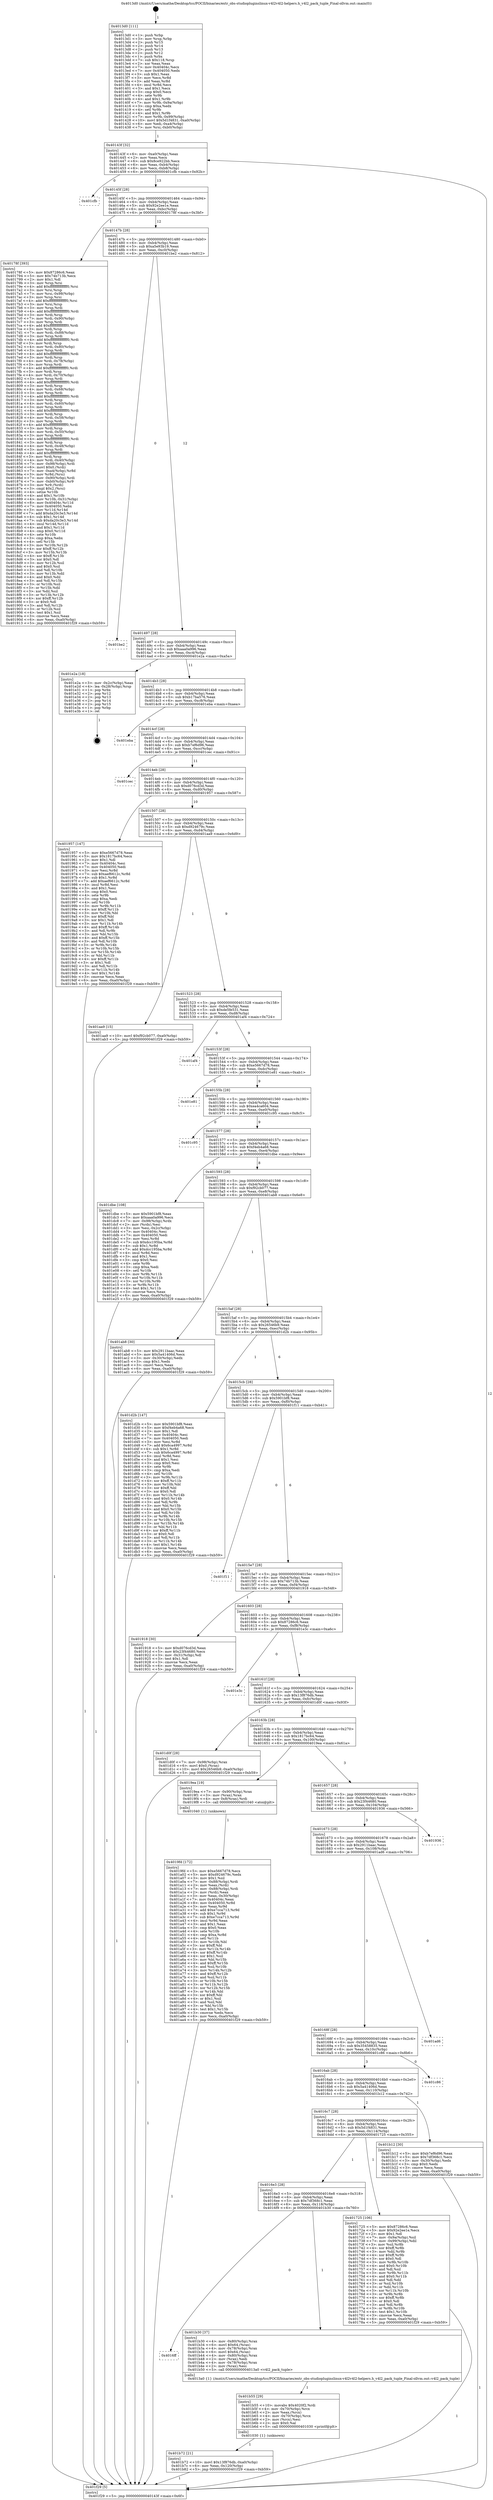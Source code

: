 digraph "0x4013d0" {
  label = "0x4013d0 (/mnt/c/Users/mathe/Desktop/tcc/POCII/binaries/extr_obs-studiopluginslinux-v4l2v4l2-helpers.h_v4l2_pack_tuple_Final-ollvm.out::main(0))"
  labelloc = "t"
  node[shape=record]

  Entry [label="",width=0.3,height=0.3,shape=circle,fillcolor=black,style=filled]
  "0x40143f" [label="{
     0x40143f [32]\l
     | [instrs]\l
     &nbsp;&nbsp;0x40143f \<+6\>: mov -0xa0(%rbp),%eax\l
     &nbsp;&nbsp;0x401445 \<+2\>: mov %eax,%ecx\l
     &nbsp;&nbsp;0x401447 \<+6\>: sub $0x8ce922bb,%ecx\l
     &nbsp;&nbsp;0x40144d \<+6\>: mov %eax,-0xb4(%rbp)\l
     &nbsp;&nbsp;0x401453 \<+6\>: mov %ecx,-0xb8(%rbp)\l
     &nbsp;&nbsp;0x401459 \<+6\>: je 0000000000401cfb \<main+0x92b\>\l
  }"]
  "0x401cfb" [label="{
     0x401cfb\l
  }", style=dashed]
  "0x40145f" [label="{
     0x40145f [28]\l
     | [instrs]\l
     &nbsp;&nbsp;0x40145f \<+5\>: jmp 0000000000401464 \<main+0x94\>\l
     &nbsp;&nbsp;0x401464 \<+6\>: mov -0xb4(%rbp),%eax\l
     &nbsp;&nbsp;0x40146a \<+5\>: sub $0x92e2ee1e,%eax\l
     &nbsp;&nbsp;0x40146f \<+6\>: mov %eax,-0xbc(%rbp)\l
     &nbsp;&nbsp;0x401475 \<+6\>: je 000000000040178f \<main+0x3bf\>\l
  }"]
  Exit [label="",width=0.3,height=0.3,shape=circle,fillcolor=black,style=filled,peripheries=2]
  "0x40178f" [label="{
     0x40178f [393]\l
     | [instrs]\l
     &nbsp;&nbsp;0x40178f \<+5\>: mov $0x87286c6,%eax\l
     &nbsp;&nbsp;0x401794 \<+5\>: mov $0x74b713b,%ecx\l
     &nbsp;&nbsp;0x401799 \<+2\>: mov $0x1,%dl\l
     &nbsp;&nbsp;0x40179b \<+3\>: mov %rsp,%rsi\l
     &nbsp;&nbsp;0x40179e \<+4\>: add $0xfffffffffffffff0,%rsi\l
     &nbsp;&nbsp;0x4017a2 \<+3\>: mov %rsi,%rsp\l
     &nbsp;&nbsp;0x4017a5 \<+7\>: mov %rsi,-0x98(%rbp)\l
     &nbsp;&nbsp;0x4017ac \<+3\>: mov %rsp,%rsi\l
     &nbsp;&nbsp;0x4017af \<+4\>: add $0xfffffffffffffff0,%rsi\l
     &nbsp;&nbsp;0x4017b3 \<+3\>: mov %rsi,%rsp\l
     &nbsp;&nbsp;0x4017b6 \<+3\>: mov %rsp,%rdi\l
     &nbsp;&nbsp;0x4017b9 \<+4\>: add $0xfffffffffffffff0,%rdi\l
     &nbsp;&nbsp;0x4017bd \<+3\>: mov %rdi,%rsp\l
     &nbsp;&nbsp;0x4017c0 \<+7\>: mov %rdi,-0x90(%rbp)\l
     &nbsp;&nbsp;0x4017c7 \<+3\>: mov %rsp,%rdi\l
     &nbsp;&nbsp;0x4017ca \<+4\>: add $0xfffffffffffffff0,%rdi\l
     &nbsp;&nbsp;0x4017ce \<+3\>: mov %rdi,%rsp\l
     &nbsp;&nbsp;0x4017d1 \<+7\>: mov %rdi,-0x88(%rbp)\l
     &nbsp;&nbsp;0x4017d8 \<+3\>: mov %rsp,%rdi\l
     &nbsp;&nbsp;0x4017db \<+4\>: add $0xfffffffffffffff0,%rdi\l
     &nbsp;&nbsp;0x4017df \<+3\>: mov %rdi,%rsp\l
     &nbsp;&nbsp;0x4017e2 \<+4\>: mov %rdi,-0x80(%rbp)\l
     &nbsp;&nbsp;0x4017e6 \<+3\>: mov %rsp,%rdi\l
     &nbsp;&nbsp;0x4017e9 \<+4\>: add $0xfffffffffffffff0,%rdi\l
     &nbsp;&nbsp;0x4017ed \<+3\>: mov %rdi,%rsp\l
     &nbsp;&nbsp;0x4017f0 \<+4\>: mov %rdi,-0x78(%rbp)\l
     &nbsp;&nbsp;0x4017f4 \<+3\>: mov %rsp,%rdi\l
     &nbsp;&nbsp;0x4017f7 \<+4\>: add $0xfffffffffffffff0,%rdi\l
     &nbsp;&nbsp;0x4017fb \<+3\>: mov %rdi,%rsp\l
     &nbsp;&nbsp;0x4017fe \<+4\>: mov %rdi,-0x70(%rbp)\l
     &nbsp;&nbsp;0x401802 \<+3\>: mov %rsp,%rdi\l
     &nbsp;&nbsp;0x401805 \<+4\>: add $0xfffffffffffffff0,%rdi\l
     &nbsp;&nbsp;0x401809 \<+3\>: mov %rdi,%rsp\l
     &nbsp;&nbsp;0x40180c \<+4\>: mov %rdi,-0x68(%rbp)\l
     &nbsp;&nbsp;0x401810 \<+3\>: mov %rsp,%rdi\l
     &nbsp;&nbsp;0x401813 \<+4\>: add $0xfffffffffffffff0,%rdi\l
     &nbsp;&nbsp;0x401817 \<+3\>: mov %rdi,%rsp\l
     &nbsp;&nbsp;0x40181a \<+4\>: mov %rdi,-0x60(%rbp)\l
     &nbsp;&nbsp;0x40181e \<+3\>: mov %rsp,%rdi\l
     &nbsp;&nbsp;0x401821 \<+4\>: add $0xfffffffffffffff0,%rdi\l
     &nbsp;&nbsp;0x401825 \<+3\>: mov %rdi,%rsp\l
     &nbsp;&nbsp;0x401828 \<+4\>: mov %rdi,-0x58(%rbp)\l
     &nbsp;&nbsp;0x40182c \<+3\>: mov %rsp,%rdi\l
     &nbsp;&nbsp;0x40182f \<+4\>: add $0xfffffffffffffff0,%rdi\l
     &nbsp;&nbsp;0x401833 \<+3\>: mov %rdi,%rsp\l
     &nbsp;&nbsp;0x401836 \<+4\>: mov %rdi,-0x50(%rbp)\l
     &nbsp;&nbsp;0x40183a \<+3\>: mov %rsp,%rdi\l
     &nbsp;&nbsp;0x40183d \<+4\>: add $0xfffffffffffffff0,%rdi\l
     &nbsp;&nbsp;0x401841 \<+3\>: mov %rdi,%rsp\l
     &nbsp;&nbsp;0x401844 \<+4\>: mov %rdi,-0x48(%rbp)\l
     &nbsp;&nbsp;0x401848 \<+3\>: mov %rsp,%rdi\l
     &nbsp;&nbsp;0x40184b \<+4\>: add $0xfffffffffffffff0,%rdi\l
     &nbsp;&nbsp;0x40184f \<+3\>: mov %rdi,%rsp\l
     &nbsp;&nbsp;0x401852 \<+4\>: mov %rdi,-0x40(%rbp)\l
     &nbsp;&nbsp;0x401856 \<+7\>: mov -0x98(%rbp),%rdi\l
     &nbsp;&nbsp;0x40185d \<+6\>: movl $0x0,(%rdi)\l
     &nbsp;&nbsp;0x401863 \<+7\>: mov -0xa4(%rbp),%r8d\l
     &nbsp;&nbsp;0x40186a \<+3\>: mov %r8d,(%rsi)\l
     &nbsp;&nbsp;0x40186d \<+7\>: mov -0x90(%rbp),%rdi\l
     &nbsp;&nbsp;0x401874 \<+7\>: mov -0xb0(%rbp),%r9\l
     &nbsp;&nbsp;0x40187b \<+3\>: mov %r9,(%rdi)\l
     &nbsp;&nbsp;0x40187e \<+3\>: cmpl $0x2,(%rsi)\l
     &nbsp;&nbsp;0x401881 \<+4\>: setne %r10b\l
     &nbsp;&nbsp;0x401885 \<+4\>: and $0x1,%r10b\l
     &nbsp;&nbsp;0x401889 \<+4\>: mov %r10b,-0x31(%rbp)\l
     &nbsp;&nbsp;0x40188d \<+8\>: mov 0x40404c,%r11d\l
     &nbsp;&nbsp;0x401895 \<+7\>: mov 0x404050,%ebx\l
     &nbsp;&nbsp;0x40189c \<+3\>: mov %r11d,%r14d\l
     &nbsp;&nbsp;0x40189f \<+7\>: add $0xda20c3e3,%r14d\l
     &nbsp;&nbsp;0x4018a6 \<+4\>: sub $0x1,%r14d\l
     &nbsp;&nbsp;0x4018aa \<+7\>: sub $0xda20c3e3,%r14d\l
     &nbsp;&nbsp;0x4018b1 \<+4\>: imul %r14d,%r11d\l
     &nbsp;&nbsp;0x4018b5 \<+4\>: and $0x1,%r11d\l
     &nbsp;&nbsp;0x4018b9 \<+4\>: cmp $0x0,%r11d\l
     &nbsp;&nbsp;0x4018bd \<+4\>: sete %r10b\l
     &nbsp;&nbsp;0x4018c1 \<+3\>: cmp $0xa,%ebx\l
     &nbsp;&nbsp;0x4018c4 \<+4\>: setl %r15b\l
     &nbsp;&nbsp;0x4018c8 \<+3\>: mov %r10b,%r12b\l
     &nbsp;&nbsp;0x4018cb \<+4\>: xor $0xff,%r12b\l
     &nbsp;&nbsp;0x4018cf \<+3\>: mov %r15b,%r13b\l
     &nbsp;&nbsp;0x4018d2 \<+4\>: xor $0xff,%r13b\l
     &nbsp;&nbsp;0x4018d6 \<+3\>: xor $0x0,%dl\l
     &nbsp;&nbsp;0x4018d9 \<+3\>: mov %r12b,%sil\l
     &nbsp;&nbsp;0x4018dc \<+4\>: and $0x0,%sil\l
     &nbsp;&nbsp;0x4018e0 \<+3\>: and %dl,%r10b\l
     &nbsp;&nbsp;0x4018e3 \<+3\>: mov %r13b,%dil\l
     &nbsp;&nbsp;0x4018e6 \<+4\>: and $0x0,%dil\l
     &nbsp;&nbsp;0x4018ea \<+3\>: and %dl,%r15b\l
     &nbsp;&nbsp;0x4018ed \<+3\>: or %r10b,%sil\l
     &nbsp;&nbsp;0x4018f0 \<+3\>: or %r15b,%dil\l
     &nbsp;&nbsp;0x4018f3 \<+3\>: xor %dil,%sil\l
     &nbsp;&nbsp;0x4018f6 \<+3\>: or %r13b,%r12b\l
     &nbsp;&nbsp;0x4018f9 \<+4\>: xor $0xff,%r12b\l
     &nbsp;&nbsp;0x4018fd \<+3\>: or $0x0,%dl\l
     &nbsp;&nbsp;0x401900 \<+3\>: and %dl,%r12b\l
     &nbsp;&nbsp;0x401903 \<+3\>: or %r12b,%sil\l
     &nbsp;&nbsp;0x401906 \<+4\>: test $0x1,%sil\l
     &nbsp;&nbsp;0x40190a \<+3\>: cmovne %ecx,%eax\l
     &nbsp;&nbsp;0x40190d \<+6\>: mov %eax,-0xa0(%rbp)\l
     &nbsp;&nbsp;0x401913 \<+5\>: jmp 0000000000401f29 \<main+0xb59\>\l
  }"]
  "0x40147b" [label="{
     0x40147b [28]\l
     | [instrs]\l
     &nbsp;&nbsp;0x40147b \<+5\>: jmp 0000000000401480 \<main+0xb0\>\l
     &nbsp;&nbsp;0x401480 \<+6\>: mov -0xb4(%rbp),%eax\l
     &nbsp;&nbsp;0x401486 \<+5\>: sub $0xa5e93b19,%eax\l
     &nbsp;&nbsp;0x40148b \<+6\>: mov %eax,-0xc0(%rbp)\l
     &nbsp;&nbsp;0x401491 \<+6\>: je 0000000000401be2 \<main+0x812\>\l
  }"]
  "0x401b72" [label="{
     0x401b72 [21]\l
     | [instrs]\l
     &nbsp;&nbsp;0x401b72 \<+10\>: movl $0x13f876db,-0xa0(%rbp)\l
     &nbsp;&nbsp;0x401b7c \<+6\>: mov %eax,-0x120(%rbp)\l
     &nbsp;&nbsp;0x401b82 \<+5\>: jmp 0000000000401f29 \<main+0xb59\>\l
  }"]
  "0x401be2" [label="{
     0x401be2\l
  }", style=dashed]
  "0x401497" [label="{
     0x401497 [28]\l
     | [instrs]\l
     &nbsp;&nbsp;0x401497 \<+5\>: jmp 000000000040149c \<main+0xcc\>\l
     &nbsp;&nbsp;0x40149c \<+6\>: mov -0xb4(%rbp),%eax\l
     &nbsp;&nbsp;0x4014a2 \<+5\>: sub $0xaaa0a996,%eax\l
     &nbsp;&nbsp;0x4014a7 \<+6\>: mov %eax,-0xc4(%rbp)\l
     &nbsp;&nbsp;0x4014ad \<+6\>: je 0000000000401e2a \<main+0xa5a\>\l
  }"]
  "0x401b55" [label="{
     0x401b55 [29]\l
     | [instrs]\l
     &nbsp;&nbsp;0x401b55 \<+10\>: movabs $0x4020f2,%rdi\l
     &nbsp;&nbsp;0x401b5f \<+4\>: mov -0x70(%rbp),%rcx\l
     &nbsp;&nbsp;0x401b63 \<+2\>: mov %eax,(%rcx)\l
     &nbsp;&nbsp;0x401b65 \<+4\>: mov -0x70(%rbp),%rcx\l
     &nbsp;&nbsp;0x401b69 \<+2\>: mov (%rcx),%esi\l
     &nbsp;&nbsp;0x401b6b \<+2\>: mov $0x0,%al\l
     &nbsp;&nbsp;0x401b6d \<+5\>: call 0000000000401030 \<printf@plt\>\l
     | [calls]\l
     &nbsp;&nbsp;0x401030 \{1\} (unknown)\l
  }"]
  "0x401e2a" [label="{
     0x401e2a [18]\l
     | [instrs]\l
     &nbsp;&nbsp;0x401e2a \<+3\>: mov -0x2c(%rbp),%eax\l
     &nbsp;&nbsp;0x401e2d \<+4\>: lea -0x28(%rbp),%rsp\l
     &nbsp;&nbsp;0x401e31 \<+1\>: pop %rbx\l
     &nbsp;&nbsp;0x401e32 \<+2\>: pop %r12\l
     &nbsp;&nbsp;0x401e34 \<+2\>: pop %r13\l
     &nbsp;&nbsp;0x401e36 \<+2\>: pop %r14\l
     &nbsp;&nbsp;0x401e38 \<+2\>: pop %r15\l
     &nbsp;&nbsp;0x401e3a \<+1\>: pop %rbp\l
     &nbsp;&nbsp;0x401e3b \<+1\>: ret\l
  }"]
  "0x4014b3" [label="{
     0x4014b3 [28]\l
     | [instrs]\l
     &nbsp;&nbsp;0x4014b3 \<+5\>: jmp 00000000004014b8 \<main+0xe8\>\l
     &nbsp;&nbsp;0x4014b8 \<+6\>: mov -0xb4(%rbp),%eax\l
     &nbsp;&nbsp;0x4014be \<+5\>: sub $0xb17ba576,%eax\l
     &nbsp;&nbsp;0x4014c3 \<+6\>: mov %eax,-0xc8(%rbp)\l
     &nbsp;&nbsp;0x4014c9 \<+6\>: je 0000000000401eba \<main+0xaea\>\l
  }"]
  "0x4016ff" [label="{
     0x4016ff\l
  }", style=dashed]
  "0x401eba" [label="{
     0x401eba\l
  }", style=dashed]
  "0x4014cf" [label="{
     0x4014cf [28]\l
     | [instrs]\l
     &nbsp;&nbsp;0x4014cf \<+5\>: jmp 00000000004014d4 \<main+0x104\>\l
     &nbsp;&nbsp;0x4014d4 \<+6\>: mov -0xb4(%rbp),%eax\l
     &nbsp;&nbsp;0x4014da \<+5\>: sub $0xb7ef6d96,%eax\l
     &nbsp;&nbsp;0x4014df \<+6\>: mov %eax,-0xcc(%rbp)\l
     &nbsp;&nbsp;0x4014e5 \<+6\>: je 0000000000401cec \<main+0x91c\>\l
  }"]
  "0x401b30" [label="{
     0x401b30 [37]\l
     | [instrs]\l
     &nbsp;&nbsp;0x401b30 \<+4\>: mov -0x80(%rbp),%rax\l
     &nbsp;&nbsp;0x401b34 \<+6\>: movl $0x64,(%rax)\l
     &nbsp;&nbsp;0x401b3a \<+4\>: mov -0x78(%rbp),%rax\l
     &nbsp;&nbsp;0x401b3e \<+6\>: movl $0x64,(%rax)\l
     &nbsp;&nbsp;0x401b44 \<+4\>: mov -0x80(%rbp),%rax\l
     &nbsp;&nbsp;0x401b48 \<+2\>: mov (%rax),%edi\l
     &nbsp;&nbsp;0x401b4a \<+4\>: mov -0x78(%rbp),%rax\l
     &nbsp;&nbsp;0x401b4e \<+2\>: mov (%rax),%esi\l
     &nbsp;&nbsp;0x401b50 \<+5\>: call 00000000004013a0 \<v4l2_pack_tuple\>\l
     | [calls]\l
     &nbsp;&nbsp;0x4013a0 \{1\} (/mnt/c/Users/mathe/Desktop/tcc/POCII/binaries/extr_obs-studiopluginslinux-v4l2v4l2-helpers.h_v4l2_pack_tuple_Final-ollvm.out::v4l2_pack_tuple)\l
  }"]
  "0x401cec" [label="{
     0x401cec\l
  }", style=dashed]
  "0x4014eb" [label="{
     0x4014eb [28]\l
     | [instrs]\l
     &nbsp;&nbsp;0x4014eb \<+5\>: jmp 00000000004014f0 \<main+0x120\>\l
     &nbsp;&nbsp;0x4014f0 \<+6\>: mov -0xb4(%rbp),%eax\l
     &nbsp;&nbsp;0x4014f6 \<+5\>: sub $0xd076cd3d,%eax\l
     &nbsp;&nbsp;0x4014fb \<+6\>: mov %eax,-0xd0(%rbp)\l
     &nbsp;&nbsp;0x401501 \<+6\>: je 0000000000401957 \<main+0x587\>\l
  }"]
  "0x4019fd" [label="{
     0x4019fd [172]\l
     | [instrs]\l
     &nbsp;&nbsp;0x4019fd \<+5\>: mov $0xe5667d78,%ecx\l
     &nbsp;&nbsp;0x401a02 \<+5\>: mov $0xd924679c,%edx\l
     &nbsp;&nbsp;0x401a07 \<+3\>: mov $0x1,%sil\l
     &nbsp;&nbsp;0x401a0a \<+7\>: mov -0x88(%rbp),%rdi\l
     &nbsp;&nbsp;0x401a11 \<+2\>: mov %eax,(%rdi)\l
     &nbsp;&nbsp;0x401a13 \<+7\>: mov -0x88(%rbp),%rdi\l
     &nbsp;&nbsp;0x401a1a \<+2\>: mov (%rdi),%eax\l
     &nbsp;&nbsp;0x401a1c \<+3\>: mov %eax,-0x30(%rbp)\l
     &nbsp;&nbsp;0x401a1f \<+7\>: mov 0x40404c,%eax\l
     &nbsp;&nbsp;0x401a26 \<+8\>: mov 0x404050,%r8d\l
     &nbsp;&nbsp;0x401a2e \<+3\>: mov %eax,%r9d\l
     &nbsp;&nbsp;0x401a31 \<+7\>: add $0xe7cca713,%r9d\l
     &nbsp;&nbsp;0x401a38 \<+4\>: sub $0x1,%r9d\l
     &nbsp;&nbsp;0x401a3c \<+7\>: sub $0xe7cca713,%r9d\l
     &nbsp;&nbsp;0x401a43 \<+4\>: imul %r9d,%eax\l
     &nbsp;&nbsp;0x401a47 \<+3\>: and $0x1,%eax\l
     &nbsp;&nbsp;0x401a4a \<+3\>: cmp $0x0,%eax\l
     &nbsp;&nbsp;0x401a4d \<+4\>: sete %r10b\l
     &nbsp;&nbsp;0x401a51 \<+4\>: cmp $0xa,%r8d\l
     &nbsp;&nbsp;0x401a55 \<+4\>: setl %r11b\l
     &nbsp;&nbsp;0x401a59 \<+3\>: mov %r10b,%bl\l
     &nbsp;&nbsp;0x401a5c \<+3\>: xor $0xff,%bl\l
     &nbsp;&nbsp;0x401a5f \<+3\>: mov %r11b,%r14b\l
     &nbsp;&nbsp;0x401a62 \<+4\>: xor $0xff,%r14b\l
     &nbsp;&nbsp;0x401a66 \<+4\>: xor $0x1,%sil\l
     &nbsp;&nbsp;0x401a6a \<+3\>: mov %bl,%r15b\l
     &nbsp;&nbsp;0x401a6d \<+4\>: and $0xff,%r15b\l
     &nbsp;&nbsp;0x401a71 \<+3\>: and %sil,%r10b\l
     &nbsp;&nbsp;0x401a74 \<+3\>: mov %r14b,%r12b\l
     &nbsp;&nbsp;0x401a77 \<+4\>: and $0xff,%r12b\l
     &nbsp;&nbsp;0x401a7b \<+3\>: and %sil,%r11b\l
     &nbsp;&nbsp;0x401a7e \<+3\>: or %r10b,%r15b\l
     &nbsp;&nbsp;0x401a81 \<+3\>: or %r11b,%r12b\l
     &nbsp;&nbsp;0x401a84 \<+3\>: xor %r12b,%r15b\l
     &nbsp;&nbsp;0x401a87 \<+3\>: or %r14b,%bl\l
     &nbsp;&nbsp;0x401a8a \<+3\>: xor $0xff,%bl\l
     &nbsp;&nbsp;0x401a8d \<+4\>: or $0x1,%sil\l
     &nbsp;&nbsp;0x401a91 \<+3\>: and %sil,%bl\l
     &nbsp;&nbsp;0x401a94 \<+3\>: or %bl,%r15b\l
     &nbsp;&nbsp;0x401a97 \<+4\>: test $0x1,%r15b\l
     &nbsp;&nbsp;0x401a9b \<+3\>: cmovne %edx,%ecx\l
     &nbsp;&nbsp;0x401a9e \<+6\>: mov %ecx,-0xa0(%rbp)\l
     &nbsp;&nbsp;0x401aa4 \<+5\>: jmp 0000000000401f29 \<main+0xb59\>\l
  }"]
  "0x401957" [label="{
     0x401957 [147]\l
     | [instrs]\l
     &nbsp;&nbsp;0x401957 \<+5\>: mov $0xe5667d78,%eax\l
     &nbsp;&nbsp;0x40195c \<+5\>: mov $0x1817bc64,%ecx\l
     &nbsp;&nbsp;0x401961 \<+2\>: mov $0x1,%dl\l
     &nbsp;&nbsp;0x401963 \<+7\>: mov 0x40404c,%esi\l
     &nbsp;&nbsp;0x40196a \<+7\>: mov 0x404050,%edi\l
     &nbsp;&nbsp;0x401971 \<+3\>: mov %esi,%r8d\l
     &nbsp;&nbsp;0x401974 \<+7\>: sub $0xaef6612c,%r8d\l
     &nbsp;&nbsp;0x40197b \<+4\>: sub $0x1,%r8d\l
     &nbsp;&nbsp;0x40197f \<+7\>: add $0xaef6612c,%r8d\l
     &nbsp;&nbsp;0x401986 \<+4\>: imul %r8d,%esi\l
     &nbsp;&nbsp;0x40198a \<+3\>: and $0x1,%esi\l
     &nbsp;&nbsp;0x40198d \<+3\>: cmp $0x0,%esi\l
     &nbsp;&nbsp;0x401990 \<+4\>: sete %r9b\l
     &nbsp;&nbsp;0x401994 \<+3\>: cmp $0xa,%edi\l
     &nbsp;&nbsp;0x401997 \<+4\>: setl %r10b\l
     &nbsp;&nbsp;0x40199b \<+3\>: mov %r9b,%r11b\l
     &nbsp;&nbsp;0x40199e \<+4\>: xor $0xff,%r11b\l
     &nbsp;&nbsp;0x4019a2 \<+3\>: mov %r10b,%bl\l
     &nbsp;&nbsp;0x4019a5 \<+3\>: xor $0xff,%bl\l
     &nbsp;&nbsp;0x4019a8 \<+3\>: xor $0x1,%dl\l
     &nbsp;&nbsp;0x4019ab \<+3\>: mov %r11b,%r14b\l
     &nbsp;&nbsp;0x4019ae \<+4\>: and $0xff,%r14b\l
     &nbsp;&nbsp;0x4019b2 \<+3\>: and %dl,%r9b\l
     &nbsp;&nbsp;0x4019b5 \<+3\>: mov %bl,%r15b\l
     &nbsp;&nbsp;0x4019b8 \<+4\>: and $0xff,%r15b\l
     &nbsp;&nbsp;0x4019bc \<+3\>: and %dl,%r10b\l
     &nbsp;&nbsp;0x4019bf \<+3\>: or %r9b,%r14b\l
     &nbsp;&nbsp;0x4019c2 \<+3\>: or %r10b,%r15b\l
     &nbsp;&nbsp;0x4019c5 \<+3\>: xor %r15b,%r14b\l
     &nbsp;&nbsp;0x4019c8 \<+3\>: or %bl,%r11b\l
     &nbsp;&nbsp;0x4019cb \<+4\>: xor $0xff,%r11b\l
     &nbsp;&nbsp;0x4019cf \<+3\>: or $0x1,%dl\l
     &nbsp;&nbsp;0x4019d2 \<+3\>: and %dl,%r11b\l
     &nbsp;&nbsp;0x4019d5 \<+3\>: or %r11b,%r14b\l
     &nbsp;&nbsp;0x4019d8 \<+4\>: test $0x1,%r14b\l
     &nbsp;&nbsp;0x4019dc \<+3\>: cmovne %ecx,%eax\l
     &nbsp;&nbsp;0x4019df \<+6\>: mov %eax,-0xa0(%rbp)\l
     &nbsp;&nbsp;0x4019e5 \<+5\>: jmp 0000000000401f29 \<main+0xb59\>\l
  }"]
  "0x401507" [label="{
     0x401507 [28]\l
     | [instrs]\l
     &nbsp;&nbsp;0x401507 \<+5\>: jmp 000000000040150c \<main+0x13c\>\l
     &nbsp;&nbsp;0x40150c \<+6\>: mov -0xb4(%rbp),%eax\l
     &nbsp;&nbsp;0x401512 \<+5\>: sub $0xd924679c,%eax\l
     &nbsp;&nbsp;0x401517 \<+6\>: mov %eax,-0xd4(%rbp)\l
     &nbsp;&nbsp;0x40151d \<+6\>: je 0000000000401aa9 \<main+0x6d9\>\l
  }"]
  "0x4013d0" [label="{
     0x4013d0 [111]\l
     | [instrs]\l
     &nbsp;&nbsp;0x4013d0 \<+1\>: push %rbp\l
     &nbsp;&nbsp;0x4013d1 \<+3\>: mov %rsp,%rbp\l
     &nbsp;&nbsp;0x4013d4 \<+2\>: push %r15\l
     &nbsp;&nbsp;0x4013d6 \<+2\>: push %r14\l
     &nbsp;&nbsp;0x4013d8 \<+2\>: push %r13\l
     &nbsp;&nbsp;0x4013da \<+2\>: push %r12\l
     &nbsp;&nbsp;0x4013dc \<+1\>: push %rbx\l
     &nbsp;&nbsp;0x4013dd \<+7\>: sub $0x118,%rsp\l
     &nbsp;&nbsp;0x4013e4 \<+2\>: xor %eax,%eax\l
     &nbsp;&nbsp;0x4013e6 \<+7\>: mov 0x40404c,%ecx\l
     &nbsp;&nbsp;0x4013ed \<+7\>: mov 0x404050,%edx\l
     &nbsp;&nbsp;0x4013f4 \<+3\>: sub $0x1,%eax\l
     &nbsp;&nbsp;0x4013f7 \<+3\>: mov %ecx,%r8d\l
     &nbsp;&nbsp;0x4013fa \<+3\>: add %eax,%r8d\l
     &nbsp;&nbsp;0x4013fd \<+4\>: imul %r8d,%ecx\l
     &nbsp;&nbsp;0x401401 \<+3\>: and $0x1,%ecx\l
     &nbsp;&nbsp;0x401404 \<+3\>: cmp $0x0,%ecx\l
     &nbsp;&nbsp;0x401407 \<+4\>: sete %r9b\l
     &nbsp;&nbsp;0x40140b \<+4\>: and $0x1,%r9b\l
     &nbsp;&nbsp;0x40140f \<+7\>: mov %r9b,-0x9a(%rbp)\l
     &nbsp;&nbsp;0x401416 \<+3\>: cmp $0xa,%edx\l
     &nbsp;&nbsp;0x401419 \<+4\>: setl %r9b\l
     &nbsp;&nbsp;0x40141d \<+4\>: and $0x1,%r9b\l
     &nbsp;&nbsp;0x401421 \<+7\>: mov %r9b,-0x99(%rbp)\l
     &nbsp;&nbsp;0x401428 \<+10\>: movl $0x5d1f4831,-0xa0(%rbp)\l
     &nbsp;&nbsp;0x401432 \<+6\>: mov %edi,-0xa4(%rbp)\l
     &nbsp;&nbsp;0x401438 \<+7\>: mov %rsi,-0xb0(%rbp)\l
  }"]
  "0x401aa9" [label="{
     0x401aa9 [15]\l
     | [instrs]\l
     &nbsp;&nbsp;0x401aa9 \<+10\>: movl $0xf92cb077,-0xa0(%rbp)\l
     &nbsp;&nbsp;0x401ab3 \<+5\>: jmp 0000000000401f29 \<main+0xb59\>\l
  }"]
  "0x401523" [label="{
     0x401523 [28]\l
     | [instrs]\l
     &nbsp;&nbsp;0x401523 \<+5\>: jmp 0000000000401528 \<main+0x158\>\l
     &nbsp;&nbsp;0x401528 \<+6\>: mov -0xb4(%rbp),%eax\l
     &nbsp;&nbsp;0x40152e \<+5\>: sub $0xde5fe531,%eax\l
     &nbsp;&nbsp;0x401533 \<+6\>: mov %eax,-0xd8(%rbp)\l
     &nbsp;&nbsp;0x401539 \<+6\>: je 0000000000401af4 \<main+0x724\>\l
  }"]
  "0x401f29" [label="{
     0x401f29 [5]\l
     | [instrs]\l
     &nbsp;&nbsp;0x401f29 \<+5\>: jmp 000000000040143f \<main+0x6f\>\l
  }"]
  "0x401af4" [label="{
     0x401af4\l
  }", style=dashed]
  "0x40153f" [label="{
     0x40153f [28]\l
     | [instrs]\l
     &nbsp;&nbsp;0x40153f \<+5\>: jmp 0000000000401544 \<main+0x174\>\l
     &nbsp;&nbsp;0x401544 \<+6\>: mov -0xb4(%rbp),%eax\l
     &nbsp;&nbsp;0x40154a \<+5\>: sub $0xe5667d78,%eax\l
     &nbsp;&nbsp;0x40154f \<+6\>: mov %eax,-0xdc(%rbp)\l
     &nbsp;&nbsp;0x401555 \<+6\>: je 0000000000401e81 \<main+0xab1\>\l
  }"]
  "0x4016e3" [label="{
     0x4016e3 [28]\l
     | [instrs]\l
     &nbsp;&nbsp;0x4016e3 \<+5\>: jmp 00000000004016e8 \<main+0x318\>\l
     &nbsp;&nbsp;0x4016e8 \<+6\>: mov -0xb4(%rbp),%eax\l
     &nbsp;&nbsp;0x4016ee \<+5\>: sub $0x7df368c1,%eax\l
     &nbsp;&nbsp;0x4016f3 \<+6\>: mov %eax,-0x118(%rbp)\l
     &nbsp;&nbsp;0x4016f9 \<+6\>: je 0000000000401b30 \<main+0x760\>\l
  }"]
  "0x401e81" [label="{
     0x401e81\l
  }", style=dashed]
  "0x40155b" [label="{
     0x40155b [28]\l
     | [instrs]\l
     &nbsp;&nbsp;0x40155b \<+5\>: jmp 0000000000401560 \<main+0x190\>\l
     &nbsp;&nbsp;0x401560 \<+6\>: mov -0xb4(%rbp),%eax\l
     &nbsp;&nbsp;0x401566 \<+5\>: sub $0xea4ca604,%eax\l
     &nbsp;&nbsp;0x40156b \<+6\>: mov %eax,-0xe0(%rbp)\l
     &nbsp;&nbsp;0x401571 \<+6\>: je 0000000000401c95 \<main+0x8c5\>\l
  }"]
  "0x401725" [label="{
     0x401725 [106]\l
     | [instrs]\l
     &nbsp;&nbsp;0x401725 \<+5\>: mov $0x87286c6,%eax\l
     &nbsp;&nbsp;0x40172a \<+5\>: mov $0x92e2ee1e,%ecx\l
     &nbsp;&nbsp;0x40172f \<+2\>: mov $0x1,%dl\l
     &nbsp;&nbsp;0x401731 \<+7\>: mov -0x9a(%rbp),%sil\l
     &nbsp;&nbsp;0x401738 \<+7\>: mov -0x99(%rbp),%dil\l
     &nbsp;&nbsp;0x40173f \<+3\>: mov %sil,%r8b\l
     &nbsp;&nbsp;0x401742 \<+4\>: xor $0xff,%r8b\l
     &nbsp;&nbsp;0x401746 \<+3\>: mov %dil,%r9b\l
     &nbsp;&nbsp;0x401749 \<+4\>: xor $0xff,%r9b\l
     &nbsp;&nbsp;0x40174d \<+3\>: xor $0x0,%dl\l
     &nbsp;&nbsp;0x401750 \<+3\>: mov %r8b,%r10b\l
     &nbsp;&nbsp;0x401753 \<+4\>: and $0x0,%r10b\l
     &nbsp;&nbsp;0x401757 \<+3\>: and %dl,%sil\l
     &nbsp;&nbsp;0x40175a \<+3\>: mov %r9b,%r11b\l
     &nbsp;&nbsp;0x40175d \<+4\>: and $0x0,%r11b\l
     &nbsp;&nbsp;0x401761 \<+3\>: and %dl,%dil\l
     &nbsp;&nbsp;0x401764 \<+3\>: or %sil,%r10b\l
     &nbsp;&nbsp;0x401767 \<+3\>: or %dil,%r11b\l
     &nbsp;&nbsp;0x40176a \<+3\>: xor %r11b,%r10b\l
     &nbsp;&nbsp;0x40176d \<+3\>: or %r9b,%r8b\l
     &nbsp;&nbsp;0x401770 \<+4\>: xor $0xff,%r8b\l
     &nbsp;&nbsp;0x401774 \<+3\>: or $0x0,%dl\l
     &nbsp;&nbsp;0x401777 \<+3\>: and %dl,%r8b\l
     &nbsp;&nbsp;0x40177a \<+3\>: or %r8b,%r10b\l
     &nbsp;&nbsp;0x40177d \<+4\>: test $0x1,%r10b\l
     &nbsp;&nbsp;0x401781 \<+3\>: cmovne %ecx,%eax\l
     &nbsp;&nbsp;0x401784 \<+6\>: mov %eax,-0xa0(%rbp)\l
     &nbsp;&nbsp;0x40178a \<+5\>: jmp 0000000000401f29 \<main+0xb59\>\l
  }"]
  "0x401c95" [label="{
     0x401c95\l
  }", style=dashed]
  "0x401577" [label="{
     0x401577 [28]\l
     | [instrs]\l
     &nbsp;&nbsp;0x401577 \<+5\>: jmp 000000000040157c \<main+0x1ac\>\l
     &nbsp;&nbsp;0x40157c \<+6\>: mov -0xb4(%rbp),%eax\l
     &nbsp;&nbsp;0x401582 \<+5\>: sub $0xf4eb4a68,%eax\l
     &nbsp;&nbsp;0x401587 \<+6\>: mov %eax,-0xe4(%rbp)\l
     &nbsp;&nbsp;0x40158d \<+6\>: je 0000000000401dbe \<main+0x9ee\>\l
  }"]
  "0x4016c7" [label="{
     0x4016c7 [28]\l
     | [instrs]\l
     &nbsp;&nbsp;0x4016c7 \<+5\>: jmp 00000000004016cc \<main+0x2fc\>\l
     &nbsp;&nbsp;0x4016cc \<+6\>: mov -0xb4(%rbp),%eax\l
     &nbsp;&nbsp;0x4016d2 \<+5\>: sub $0x5d1f4831,%eax\l
     &nbsp;&nbsp;0x4016d7 \<+6\>: mov %eax,-0x114(%rbp)\l
     &nbsp;&nbsp;0x4016dd \<+6\>: je 0000000000401725 \<main+0x355\>\l
  }"]
  "0x401dbe" [label="{
     0x401dbe [108]\l
     | [instrs]\l
     &nbsp;&nbsp;0x401dbe \<+5\>: mov $0x5901bf8,%eax\l
     &nbsp;&nbsp;0x401dc3 \<+5\>: mov $0xaaa0a996,%ecx\l
     &nbsp;&nbsp;0x401dc8 \<+7\>: mov -0x98(%rbp),%rdx\l
     &nbsp;&nbsp;0x401dcf \<+2\>: mov (%rdx),%esi\l
     &nbsp;&nbsp;0x401dd1 \<+3\>: mov %esi,-0x2c(%rbp)\l
     &nbsp;&nbsp;0x401dd4 \<+7\>: mov 0x40404c,%esi\l
     &nbsp;&nbsp;0x401ddb \<+7\>: mov 0x404050,%edi\l
     &nbsp;&nbsp;0x401de2 \<+3\>: mov %esi,%r8d\l
     &nbsp;&nbsp;0x401de5 \<+7\>: sub $0xdcc195ba,%r8d\l
     &nbsp;&nbsp;0x401dec \<+4\>: sub $0x1,%r8d\l
     &nbsp;&nbsp;0x401df0 \<+7\>: add $0xdcc195ba,%r8d\l
     &nbsp;&nbsp;0x401df7 \<+4\>: imul %r8d,%esi\l
     &nbsp;&nbsp;0x401dfb \<+3\>: and $0x1,%esi\l
     &nbsp;&nbsp;0x401dfe \<+3\>: cmp $0x0,%esi\l
     &nbsp;&nbsp;0x401e01 \<+4\>: sete %r9b\l
     &nbsp;&nbsp;0x401e05 \<+3\>: cmp $0xa,%edi\l
     &nbsp;&nbsp;0x401e08 \<+4\>: setl %r10b\l
     &nbsp;&nbsp;0x401e0c \<+3\>: mov %r9b,%r11b\l
     &nbsp;&nbsp;0x401e0f \<+3\>: and %r10b,%r11b\l
     &nbsp;&nbsp;0x401e12 \<+3\>: xor %r10b,%r9b\l
     &nbsp;&nbsp;0x401e15 \<+3\>: or %r9b,%r11b\l
     &nbsp;&nbsp;0x401e18 \<+4\>: test $0x1,%r11b\l
     &nbsp;&nbsp;0x401e1c \<+3\>: cmovne %ecx,%eax\l
     &nbsp;&nbsp;0x401e1f \<+6\>: mov %eax,-0xa0(%rbp)\l
     &nbsp;&nbsp;0x401e25 \<+5\>: jmp 0000000000401f29 \<main+0xb59\>\l
  }"]
  "0x401593" [label="{
     0x401593 [28]\l
     | [instrs]\l
     &nbsp;&nbsp;0x401593 \<+5\>: jmp 0000000000401598 \<main+0x1c8\>\l
     &nbsp;&nbsp;0x401598 \<+6\>: mov -0xb4(%rbp),%eax\l
     &nbsp;&nbsp;0x40159e \<+5\>: sub $0xf92cb077,%eax\l
     &nbsp;&nbsp;0x4015a3 \<+6\>: mov %eax,-0xe8(%rbp)\l
     &nbsp;&nbsp;0x4015a9 \<+6\>: je 0000000000401ab8 \<main+0x6e8\>\l
  }"]
  "0x401b12" [label="{
     0x401b12 [30]\l
     | [instrs]\l
     &nbsp;&nbsp;0x401b12 \<+5\>: mov $0xb7ef6d96,%eax\l
     &nbsp;&nbsp;0x401b17 \<+5\>: mov $0x7df368c1,%ecx\l
     &nbsp;&nbsp;0x401b1c \<+3\>: mov -0x30(%rbp),%edx\l
     &nbsp;&nbsp;0x401b1f \<+3\>: cmp $0x0,%edx\l
     &nbsp;&nbsp;0x401b22 \<+3\>: cmove %ecx,%eax\l
     &nbsp;&nbsp;0x401b25 \<+6\>: mov %eax,-0xa0(%rbp)\l
     &nbsp;&nbsp;0x401b2b \<+5\>: jmp 0000000000401f29 \<main+0xb59\>\l
  }"]
  "0x401ab8" [label="{
     0x401ab8 [30]\l
     | [instrs]\l
     &nbsp;&nbsp;0x401ab8 \<+5\>: mov $0x2911baac,%eax\l
     &nbsp;&nbsp;0x401abd \<+5\>: mov $0x5a41406d,%ecx\l
     &nbsp;&nbsp;0x401ac2 \<+3\>: mov -0x30(%rbp),%edx\l
     &nbsp;&nbsp;0x401ac5 \<+3\>: cmp $0x1,%edx\l
     &nbsp;&nbsp;0x401ac8 \<+3\>: cmovl %ecx,%eax\l
     &nbsp;&nbsp;0x401acb \<+6\>: mov %eax,-0xa0(%rbp)\l
     &nbsp;&nbsp;0x401ad1 \<+5\>: jmp 0000000000401f29 \<main+0xb59\>\l
  }"]
  "0x4015af" [label="{
     0x4015af [28]\l
     | [instrs]\l
     &nbsp;&nbsp;0x4015af \<+5\>: jmp 00000000004015b4 \<main+0x1e4\>\l
     &nbsp;&nbsp;0x4015b4 \<+6\>: mov -0xb4(%rbp),%eax\l
     &nbsp;&nbsp;0x4015ba \<+5\>: sub $0x26546b9,%eax\l
     &nbsp;&nbsp;0x4015bf \<+6\>: mov %eax,-0xec(%rbp)\l
     &nbsp;&nbsp;0x4015c5 \<+6\>: je 0000000000401d2b \<main+0x95b\>\l
  }"]
  "0x4016ab" [label="{
     0x4016ab [28]\l
     | [instrs]\l
     &nbsp;&nbsp;0x4016ab \<+5\>: jmp 00000000004016b0 \<main+0x2e0\>\l
     &nbsp;&nbsp;0x4016b0 \<+6\>: mov -0xb4(%rbp),%eax\l
     &nbsp;&nbsp;0x4016b6 \<+5\>: sub $0x5a41406d,%eax\l
     &nbsp;&nbsp;0x4016bb \<+6\>: mov %eax,-0x110(%rbp)\l
     &nbsp;&nbsp;0x4016c1 \<+6\>: je 0000000000401b12 \<main+0x742\>\l
  }"]
  "0x401d2b" [label="{
     0x401d2b [147]\l
     | [instrs]\l
     &nbsp;&nbsp;0x401d2b \<+5\>: mov $0x5901bf8,%eax\l
     &nbsp;&nbsp;0x401d30 \<+5\>: mov $0xf4eb4a68,%ecx\l
     &nbsp;&nbsp;0x401d35 \<+2\>: mov $0x1,%dl\l
     &nbsp;&nbsp;0x401d37 \<+7\>: mov 0x40404c,%esi\l
     &nbsp;&nbsp;0x401d3e \<+7\>: mov 0x404050,%edi\l
     &nbsp;&nbsp;0x401d45 \<+3\>: mov %esi,%r8d\l
     &nbsp;&nbsp;0x401d48 \<+7\>: add $0x6ca4997,%r8d\l
     &nbsp;&nbsp;0x401d4f \<+4\>: sub $0x1,%r8d\l
     &nbsp;&nbsp;0x401d53 \<+7\>: sub $0x6ca4997,%r8d\l
     &nbsp;&nbsp;0x401d5a \<+4\>: imul %r8d,%esi\l
     &nbsp;&nbsp;0x401d5e \<+3\>: and $0x1,%esi\l
     &nbsp;&nbsp;0x401d61 \<+3\>: cmp $0x0,%esi\l
     &nbsp;&nbsp;0x401d64 \<+4\>: sete %r9b\l
     &nbsp;&nbsp;0x401d68 \<+3\>: cmp $0xa,%edi\l
     &nbsp;&nbsp;0x401d6b \<+4\>: setl %r10b\l
     &nbsp;&nbsp;0x401d6f \<+3\>: mov %r9b,%r11b\l
     &nbsp;&nbsp;0x401d72 \<+4\>: xor $0xff,%r11b\l
     &nbsp;&nbsp;0x401d76 \<+3\>: mov %r10b,%bl\l
     &nbsp;&nbsp;0x401d79 \<+3\>: xor $0xff,%bl\l
     &nbsp;&nbsp;0x401d7c \<+3\>: xor $0x0,%dl\l
     &nbsp;&nbsp;0x401d7f \<+3\>: mov %r11b,%r14b\l
     &nbsp;&nbsp;0x401d82 \<+4\>: and $0x0,%r14b\l
     &nbsp;&nbsp;0x401d86 \<+3\>: and %dl,%r9b\l
     &nbsp;&nbsp;0x401d89 \<+3\>: mov %bl,%r15b\l
     &nbsp;&nbsp;0x401d8c \<+4\>: and $0x0,%r15b\l
     &nbsp;&nbsp;0x401d90 \<+3\>: and %dl,%r10b\l
     &nbsp;&nbsp;0x401d93 \<+3\>: or %r9b,%r14b\l
     &nbsp;&nbsp;0x401d96 \<+3\>: or %r10b,%r15b\l
     &nbsp;&nbsp;0x401d99 \<+3\>: xor %r15b,%r14b\l
     &nbsp;&nbsp;0x401d9c \<+3\>: or %bl,%r11b\l
     &nbsp;&nbsp;0x401d9f \<+4\>: xor $0xff,%r11b\l
     &nbsp;&nbsp;0x401da3 \<+3\>: or $0x0,%dl\l
     &nbsp;&nbsp;0x401da6 \<+3\>: and %dl,%r11b\l
     &nbsp;&nbsp;0x401da9 \<+3\>: or %r11b,%r14b\l
     &nbsp;&nbsp;0x401dac \<+4\>: test $0x1,%r14b\l
     &nbsp;&nbsp;0x401db0 \<+3\>: cmovne %ecx,%eax\l
     &nbsp;&nbsp;0x401db3 \<+6\>: mov %eax,-0xa0(%rbp)\l
     &nbsp;&nbsp;0x401db9 \<+5\>: jmp 0000000000401f29 \<main+0xb59\>\l
  }"]
  "0x4015cb" [label="{
     0x4015cb [28]\l
     | [instrs]\l
     &nbsp;&nbsp;0x4015cb \<+5\>: jmp 00000000004015d0 \<main+0x200\>\l
     &nbsp;&nbsp;0x4015d0 \<+6\>: mov -0xb4(%rbp),%eax\l
     &nbsp;&nbsp;0x4015d6 \<+5\>: sub $0x5901bf8,%eax\l
     &nbsp;&nbsp;0x4015db \<+6\>: mov %eax,-0xf0(%rbp)\l
     &nbsp;&nbsp;0x4015e1 \<+6\>: je 0000000000401f11 \<main+0xb41\>\l
  }"]
  "0x401c86" [label="{
     0x401c86\l
  }", style=dashed]
  "0x401f11" [label="{
     0x401f11\l
  }", style=dashed]
  "0x4015e7" [label="{
     0x4015e7 [28]\l
     | [instrs]\l
     &nbsp;&nbsp;0x4015e7 \<+5\>: jmp 00000000004015ec \<main+0x21c\>\l
     &nbsp;&nbsp;0x4015ec \<+6\>: mov -0xb4(%rbp),%eax\l
     &nbsp;&nbsp;0x4015f2 \<+5\>: sub $0x74b713b,%eax\l
     &nbsp;&nbsp;0x4015f7 \<+6\>: mov %eax,-0xf4(%rbp)\l
     &nbsp;&nbsp;0x4015fd \<+6\>: je 0000000000401918 \<main+0x548\>\l
  }"]
  "0x40168f" [label="{
     0x40168f [28]\l
     | [instrs]\l
     &nbsp;&nbsp;0x40168f \<+5\>: jmp 0000000000401694 \<main+0x2c4\>\l
     &nbsp;&nbsp;0x401694 \<+6\>: mov -0xb4(%rbp),%eax\l
     &nbsp;&nbsp;0x40169a \<+5\>: sub $0x35458835,%eax\l
     &nbsp;&nbsp;0x40169f \<+6\>: mov %eax,-0x10c(%rbp)\l
     &nbsp;&nbsp;0x4016a5 \<+6\>: je 0000000000401c86 \<main+0x8b6\>\l
  }"]
  "0x401918" [label="{
     0x401918 [30]\l
     | [instrs]\l
     &nbsp;&nbsp;0x401918 \<+5\>: mov $0xd076cd3d,%eax\l
     &nbsp;&nbsp;0x40191d \<+5\>: mov $0x23f44680,%ecx\l
     &nbsp;&nbsp;0x401922 \<+3\>: mov -0x31(%rbp),%dl\l
     &nbsp;&nbsp;0x401925 \<+3\>: test $0x1,%dl\l
     &nbsp;&nbsp;0x401928 \<+3\>: cmovne %ecx,%eax\l
     &nbsp;&nbsp;0x40192b \<+6\>: mov %eax,-0xa0(%rbp)\l
     &nbsp;&nbsp;0x401931 \<+5\>: jmp 0000000000401f29 \<main+0xb59\>\l
  }"]
  "0x401603" [label="{
     0x401603 [28]\l
     | [instrs]\l
     &nbsp;&nbsp;0x401603 \<+5\>: jmp 0000000000401608 \<main+0x238\>\l
     &nbsp;&nbsp;0x401608 \<+6\>: mov -0xb4(%rbp),%eax\l
     &nbsp;&nbsp;0x40160e \<+5\>: sub $0x87286c6,%eax\l
     &nbsp;&nbsp;0x401613 \<+6\>: mov %eax,-0xf8(%rbp)\l
     &nbsp;&nbsp;0x401619 \<+6\>: je 0000000000401e3c \<main+0xa6c\>\l
  }"]
  "0x401ad6" [label="{
     0x401ad6\l
  }", style=dashed]
  "0x401e3c" [label="{
     0x401e3c\l
  }", style=dashed]
  "0x40161f" [label="{
     0x40161f [28]\l
     | [instrs]\l
     &nbsp;&nbsp;0x40161f \<+5\>: jmp 0000000000401624 \<main+0x254\>\l
     &nbsp;&nbsp;0x401624 \<+6\>: mov -0xb4(%rbp),%eax\l
     &nbsp;&nbsp;0x40162a \<+5\>: sub $0x13f876db,%eax\l
     &nbsp;&nbsp;0x40162f \<+6\>: mov %eax,-0xfc(%rbp)\l
     &nbsp;&nbsp;0x401635 \<+6\>: je 0000000000401d0f \<main+0x93f\>\l
  }"]
  "0x401673" [label="{
     0x401673 [28]\l
     | [instrs]\l
     &nbsp;&nbsp;0x401673 \<+5\>: jmp 0000000000401678 \<main+0x2a8\>\l
     &nbsp;&nbsp;0x401678 \<+6\>: mov -0xb4(%rbp),%eax\l
     &nbsp;&nbsp;0x40167e \<+5\>: sub $0x2911baac,%eax\l
     &nbsp;&nbsp;0x401683 \<+6\>: mov %eax,-0x108(%rbp)\l
     &nbsp;&nbsp;0x401689 \<+6\>: je 0000000000401ad6 \<main+0x706\>\l
  }"]
  "0x401d0f" [label="{
     0x401d0f [28]\l
     | [instrs]\l
     &nbsp;&nbsp;0x401d0f \<+7\>: mov -0x98(%rbp),%rax\l
     &nbsp;&nbsp;0x401d16 \<+6\>: movl $0x0,(%rax)\l
     &nbsp;&nbsp;0x401d1c \<+10\>: movl $0x26546b9,-0xa0(%rbp)\l
     &nbsp;&nbsp;0x401d26 \<+5\>: jmp 0000000000401f29 \<main+0xb59\>\l
  }"]
  "0x40163b" [label="{
     0x40163b [28]\l
     | [instrs]\l
     &nbsp;&nbsp;0x40163b \<+5\>: jmp 0000000000401640 \<main+0x270\>\l
     &nbsp;&nbsp;0x401640 \<+6\>: mov -0xb4(%rbp),%eax\l
     &nbsp;&nbsp;0x401646 \<+5\>: sub $0x1817bc64,%eax\l
     &nbsp;&nbsp;0x40164b \<+6\>: mov %eax,-0x100(%rbp)\l
     &nbsp;&nbsp;0x401651 \<+6\>: je 00000000004019ea \<main+0x61a\>\l
  }"]
  "0x401936" [label="{
     0x401936\l
  }", style=dashed]
  "0x4019ea" [label="{
     0x4019ea [19]\l
     | [instrs]\l
     &nbsp;&nbsp;0x4019ea \<+7\>: mov -0x90(%rbp),%rax\l
     &nbsp;&nbsp;0x4019f1 \<+3\>: mov (%rax),%rax\l
     &nbsp;&nbsp;0x4019f4 \<+4\>: mov 0x8(%rax),%rdi\l
     &nbsp;&nbsp;0x4019f8 \<+5\>: call 0000000000401040 \<atoi@plt\>\l
     | [calls]\l
     &nbsp;&nbsp;0x401040 \{1\} (unknown)\l
  }"]
  "0x401657" [label="{
     0x401657 [28]\l
     | [instrs]\l
     &nbsp;&nbsp;0x401657 \<+5\>: jmp 000000000040165c \<main+0x28c\>\l
     &nbsp;&nbsp;0x40165c \<+6\>: mov -0xb4(%rbp),%eax\l
     &nbsp;&nbsp;0x401662 \<+5\>: sub $0x23f44680,%eax\l
     &nbsp;&nbsp;0x401667 \<+6\>: mov %eax,-0x104(%rbp)\l
     &nbsp;&nbsp;0x40166d \<+6\>: je 0000000000401936 \<main+0x566\>\l
  }"]
  Entry -> "0x4013d0" [label=" 1"]
  "0x40143f" -> "0x401cfb" [label=" 0"]
  "0x40143f" -> "0x40145f" [label=" 13"]
  "0x401e2a" -> Exit [label=" 1"]
  "0x40145f" -> "0x40178f" [label=" 1"]
  "0x40145f" -> "0x40147b" [label=" 12"]
  "0x401dbe" -> "0x401f29" [label=" 1"]
  "0x40147b" -> "0x401be2" [label=" 0"]
  "0x40147b" -> "0x401497" [label=" 12"]
  "0x401d2b" -> "0x401f29" [label=" 1"]
  "0x401497" -> "0x401e2a" [label=" 1"]
  "0x401497" -> "0x4014b3" [label=" 11"]
  "0x401d0f" -> "0x401f29" [label=" 1"]
  "0x4014b3" -> "0x401eba" [label=" 0"]
  "0x4014b3" -> "0x4014cf" [label=" 11"]
  "0x401b72" -> "0x401f29" [label=" 1"]
  "0x4014cf" -> "0x401cec" [label=" 0"]
  "0x4014cf" -> "0x4014eb" [label=" 11"]
  "0x401b55" -> "0x401b72" [label=" 1"]
  "0x4014eb" -> "0x401957" [label=" 1"]
  "0x4014eb" -> "0x401507" [label=" 10"]
  "0x4016e3" -> "0x4016ff" [label=" 0"]
  "0x401507" -> "0x401aa9" [label=" 1"]
  "0x401507" -> "0x401523" [label=" 9"]
  "0x401b30" -> "0x401b55" [label=" 1"]
  "0x401523" -> "0x401af4" [label=" 0"]
  "0x401523" -> "0x40153f" [label=" 9"]
  "0x401b12" -> "0x401f29" [label=" 1"]
  "0x40153f" -> "0x401e81" [label=" 0"]
  "0x40153f" -> "0x40155b" [label=" 9"]
  "0x401ab8" -> "0x401f29" [label=" 1"]
  "0x40155b" -> "0x401c95" [label=" 0"]
  "0x40155b" -> "0x401577" [label=" 9"]
  "0x401aa9" -> "0x401f29" [label=" 1"]
  "0x401577" -> "0x401dbe" [label=" 1"]
  "0x401577" -> "0x401593" [label=" 8"]
  "0x4019ea" -> "0x4019fd" [label=" 1"]
  "0x401593" -> "0x401ab8" [label=" 1"]
  "0x401593" -> "0x4015af" [label=" 7"]
  "0x401957" -> "0x401f29" [label=" 1"]
  "0x4015af" -> "0x401d2b" [label=" 1"]
  "0x4015af" -> "0x4015cb" [label=" 6"]
  "0x40178f" -> "0x401f29" [label=" 1"]
  "0x4015cb" -> "0x401f11" [label=" 0"]
  "0x4015cb" -> "0x4015e7" [label=" 6"]
  "0x4016e3" -> "0x401b30" [label=" 1"]
  "0x4015e7" -> "0x401918" [label=" 1"]
  "0x4015e7" -> "0x401603" [label=" 5"]
  "0x4013d0" -> "0x40143f" [label=" 1"]
  "0x401603" -> "0x401e3c" [label=" 0"]
  "0x401603" -> "0x40161f" [label=" 5"]
  "0x401725" -> "0x401f29" [label=" 1"]
  "0x40161f" -> "0x401d0f" [label=" 1"]
  "0x40161f" -> "0x40163b" [label=" 4"]
  "0x4016c7" -> "0x401725" [label=" 1"]
  "0x40163b" -> "0x4019ea" [label=" 1"]
  "0x40163b" -> "0x401657" [label=" 3"]
  "0x4019fd" -> "0x401f29" [label=" 1"]
  "0x401657" -> "0x401936" [label=" 0"]
  "0x401657" -> "0x401673" [label=" 3"]
  "0x4016c7" -> "0x4016e3" [label=" 1"]
  "0x401673" -> "0x401ad6" [label=" 0"]
  "0x401673" -> "0x40168f" [label=" 3"]
  "0x401f29" -> "0x40143f" [label=" 12"]
  "0x40168f" -> "0x401c86" [label=" 0"]
  "0x40168f" -> "0x4016ab" [label=" 3"]
  "0x401918" -> "0x401f29" [label=" 1"]
  "0x4016ab" -> "0x401b12" [label=" 1"]
  "0x4016ab" -> "0x4016c7" [label=" 2"]
}
